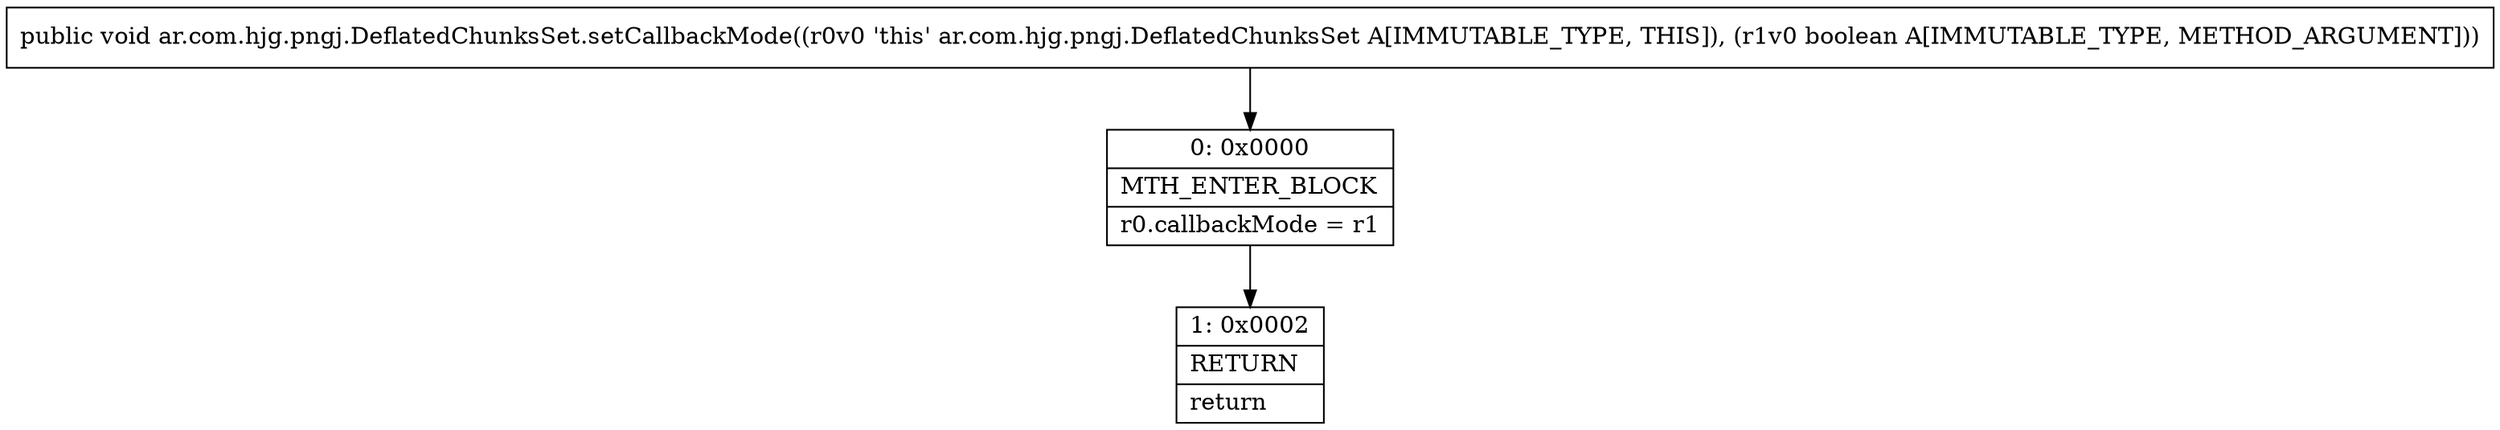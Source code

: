 digraph "CFG forar.com.hjg.pngj.DeflatedChunksSet.setCallbackMode(Z)V" {
Node_0 [shape=record,label="{0\:\ 0x0000|MTH_ENTER_BLOCK\l|r0.callbackMode = r1\l}"];
Node_1 [shape=record,label="{1\:\ 0x0002|RETURN\l|return\l}"];
MethodNode[shape=record,label="{public void ar.com.hjg.pngj.DeflatedChunksSet.setCallbackMode((r0v0 'this' ar.com.hjg.pngj.DeflatedChunksSet A[IMMUTABLE_TYPE, THIS]), (r1v0 boolean A[IMMUTABLE_TYPE, METHOD_ARGUMENT])) }"];
MethodNode -> Node_0;
Node_0 -> Node_1;
}

